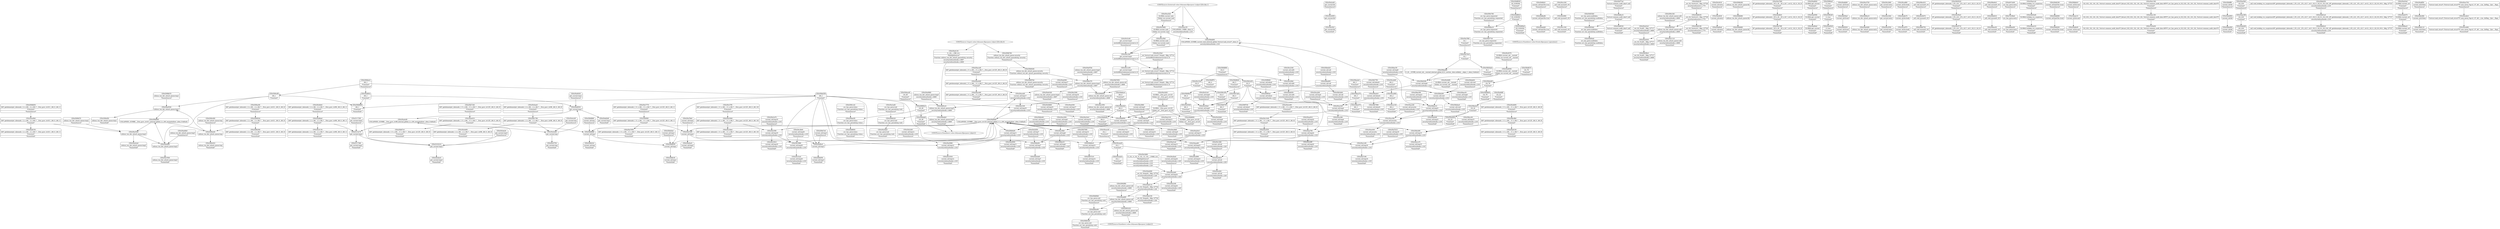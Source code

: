 digraph {
	CE0x50accd0 [shape=record,shape=Mrecord,label="{CE0x50accd0|i64*_getelementptr_inbounds_(_11_x_i64_,_11_x_i64_*___llvm_gcov_ctr125,_i64_0,_i64_9)|*Constant*|*SummSource*}"]
	CE0x50a7dc0 [shape=record,shape=Mrecord,label="{CE0x50a7dc0|i8_1|*Constant*}"]
	CE0x50a7770 [shape=record,shape=Mrecord,label="{CE0x50a7770|i64*_getelementptr_inbounds_(_11_x_i64_,_11_x_i64_*___llvm_gcov_ctr125,_i64_0,_i64_1)|*Constant*|*SummSource*}"]
	CE0x509ef40 [shape=record,shape=Mrecord,label="{CE0x509ef40|current_sid:tmp7|security/selinux/hooks.c,218}"]
	CE0x509f5a0 [shape=record,shape=Mrecord,label="{CE0x509f5a0|current_sid:tobool|security/selinux/hooks.c,218}"]
	CE0x50e3b80 [shape=record,shape=Mrecord,label="{CE0x50e3b80|0:_i32,_4:_i32,_8:_i32,_12:_i32,_:_CMRE_4,8_|*MultipleSource*|security/selinux/hooks.c,218|security/selinux/hooks.c,218|security/selinux/hooks.c,220}"]
	CE0x50e2fc0 [shape=record,shape=Mrecord,label="{CE0x50e2fc0|get_current:bb|*SummSink*}"]
	CE0x50b80b0 [shape=record,shape=Mrecord,label="{CE0x50b80b0|avc_has_perm:ssid|Function::avc_has_perm&Arg::ssid::|*SummSource*}"]
	CE0x50d88c0 [shape=record,shape=Mrecord,label="{CE0x50d88c0|i32_4194304|*Constant*}"]
	CE0x50aa1f0 [shape=record,shape=Mrecord,label="{CE0x50aa1f0|COLLAPSED:_CMRE:_elem_0::|security/selinux/hooks.c,218}"]
	CE0x50b77f0 [shape=record,shape=Mrecord,label="{CE0x50b77f0|current_sid:tobool1|security/selinux/hooks.c,218|*SummSource*}"]
	CE0x50cc3e0 [shape=record,shape=Mrecord,label="{CE0x50cc3e0|get_current:tmp4|./arch/x86/include/asm/current.h,14}"]
	CE0x50a5ed0 [shape=record,shape=Mrecord,label="{CE0x50a5ed0|current_sid:tmp7|security/selinux/hooks.c,218|*SummSink*}"]
	CE0x50c20b0 [shape=record,shape=Mrecord,label="{CE0x50c20b0|current_sid:call4|security/selinux/hooks.c,218}"]
	CE0x50e2c90 [shape=record,shape=Mrecord,label="{CE0x50e2c90|current_sid:tmp24|security/selinux/hooks.c,220|*SummSink*}"]
	CE0x509e370 [shape=record,shape=Mrecord,label="{CE0x509e370|selinux_tun_dev_attach_queue:tmp4|security/selinux/hooks.c,4667}"]
	CE0x50c5750 [shape=record,shape=Mrecord,label="{CE0x50c5750|get_current:tmp|*SummSink*}"]
	CE0x50dbfc0 [shape=record,shape=Mrecord,label="{CE0x50dbfc0|current_sid:land.lhs.true|*SummSource*}"]
	CE0x50a1850 [shape=record,shape=Mrecord,label="{CE0x50a1850|current_sid:tmp6|security/selinux/hooks.c,218|*SummSource*}"]
	CE0x5092e40 [shape=record,shape=Mrecord,label="{CE0x5092e40|selinux_tun_dev_attach_queue:tmp}"]
	CE0x50cc340 [shape=record,shape=Mrecord,label="{CE0x50cc340|_call_void_mcount()_#3|*SummSink*}"]
	CE0x509c760 [shape=record,shape=Mrecord,label="{CE0x509c760|avc_has_perm:requested|Function::avc_has_perm&Arg::requested::|*SummSource*}"]
	CE0x50b5da0 [shape=record,shape=Mrecord,label="{CE0x50b5da0|i8_1|*Constant*|*SummSink*}"]
	CE0x50d52b0 [shape=record,shape=Mrecord,label="{CE0x50d52b0|avc_has_perm:auditdata|Function::avc_has_perm&Arg::auditdata::}"]
	CE0x50ca140 [shape=record,shape=Mrecord,label="{CE0x50ca140|i64_2|*Constant*|*SummSink*}"]
	CE0x50a3f30 [shape=record,shape=Mrecord,label="{CE0x50a3f30|i64*_getelementptr_inbounds_(_11_x_i64_,_11_x_i64_*___llvm_gcov_ctr125,_i64_0,_i64_6)|*Constant*|*SummSink*}"]
	CE0x50aa000 [shape=record,shape=Mrecord,label="{CE0x50aa000|i32_22|*Constant*|*SummSink*}"]
	CE0x50bde00 [shape=record,shape=Mrecord,label="{CE0x50bde00|current_sid:cred|security/selinux/hooks.c,218|*SummSource*}"]
	CE0x50b7340 [shape=record,shape=Mrecord,label="{CE0x50b7340|i64*_getelementptr_inbounds_(_11_x_i64_,_11_x_i64_*___llvm_gcov_ctr125,_i64_0,_i64_0)|*Constant*|*SummSource*}"]
	CE0x50ba270 [shape=record,shape=Mrecord,label="{CE0x50ba270|i64_3|*Constant*}"]
	CE0x50c5c40 [shape=record,shape=Mrecord,label="{CE0x50c5c40|get_current:tmp4|./arch/x86/include/asm/current.h,14|*SummSource*}"]
	CE0x50aa360 [shape=record,shape=Mrecord,label="{CE0x50aa360|current_sid:security|security/selinux/hooks.c,218}"]
	CE0x50d4180 [shape=record,shape=Mrecord,label="{CE0x50d4180|_ret_i32_%retval.0,_!dbg_!27728|security/selinux/avc.c,775|*SummSink*}"]
	CE0x50aab80 [shape=record,shape=Mrecord,label="{CE0x50aab80|selinux_tun_dev_attach_queue:call|security/selinux/hooks.c,4669}"]
	CE0x50a60a0 [shape=record,shape=Mrecord,label="{CE0x50a60a0|current_sid:entry|*SummSink*}"]
	CE0x50ca0d0 [shape=record,shape=Mrecord,label="{CE0x50ca0d0|i64_2|*Constant*|*SummSource*}"]
	CE0x50b9620 [shape=record,shape=Mrecord,label="{CE0x50b9620|i64_5|*Constant*|*SummSource*}"]
	CE0x50b88d0 [shape=record,shape=Mrecord,label="{CE0x50b88d0|current_sid:tmp}"]
	CE0x50c02b0 [shape=record,shape=Mrecord,label="{CE0x50c02b0|current_sid:tmp9|security/selinux/hooks.c,218|*SummSink*}"]
	CE0x50e2ab0 [shape=record,shape=Mrecord,label="{CE0x50e2ab0|current_sid:tmp24|security/selinux/hooks.c,220}"]
	CE0x50a0960 [shape=record,shape=Mrecord,label="{CE0x50a0960|selinux_tun_dev_attach_queue:tmp5|security/selinux/hooks.c,4669|*SummSource*}"]
	CE0x50a0ac0 [shape=record,shape=Mrecord,label="{CE0x50a0ac0|current_sid:tmp2|*SummSink*}"]
	CE0x50a97b0 [shape=record,shape=Mrecord,label="{CE0x50a97b0|selinux_tun_dev_attach_queue:tmp4|security/selinux/hooks.c,4667|*SummSource*}"]
	CE0x50b6890 [shape=record,shape=Mrecord,label="{CE0x50b6890|i64_1|*Constant*|*SummSink*}"]
	CE0x50a4c60 [shape=record,shape=Mrecord,label="{CE0x50a4c60|COLLAPSED:_GCMRE___llvm_gcov_ctr98_internal_global_2_x_i64_zeroinitializer:_elem_0:default:}"]
	CE0x50e35f0 [shape=record,shape=Mrecord,label="{CE0x50e35f0|current_sid:tmp19|security/selinux/hooks.c,218}"]
	CE0x509dd60 [shape=record,shape=Mrecord,label="{CE0x509dd60|selinux_tun_dev_attach_queue:bb|*SummSink*}"]
	CE0x50c2700 [shape=record,shape=Mrecord,label="{CE0x50c2700|_ret_%struct.task_struct*_%tmp4,_!dbg_!27714|./arch/x86/include/asm/current.h,14}"]
	CE0x509e850 [shape=record,shape=Mrecord,label="{CE0x509e850|current_sid:tmp3|*SummSink*}"]
	CE0x50a6fc0 [shape=record,shape=Mrecord,label="{CE0x50a6fc0|i8*_getelementptr_inbounds_(_45_x_i8_,_45_x_i8_*_.str12,_i32_0,_i32_0)|*Constant*}"]
	CE0x50bdc90 [shape=record,shape=Mrecord,label="{CE0x50bdc90|current_sid:cred|security/selinux/hooks.c,218}"]
	CE0x50a3be0 [shape=record,shape=Mrecord,label="{CE0x50a3be0|avc_has_perm:tsid|Function::avc_has_perm&Arg::tsid::|*SummSink*}"]
	CE0x50b7650 [shape=record,shape=Mrecord,label="{CE0x50b7650|selinux_tun_dev_attach_queue:sid|security/selinux/hooks.c,4669|*SummSource*}"]
	CE0x50c2340 [shape=record,shape=Mrecord,label="{CE0x50c2340|current_sid:call4|security/selinux/hooks.c,218|*SummSource*}"]
	"CONST[source:0(mediator),value:2(dynamic)][purpose:{subject}]"
	CE0x50a1950 [shape=record,shape=Mrecord,label="{CE0x50a1950|selinux_tun_dev_attach_queue:sid|security/selinux/hooks.c,4669|*SummSink*}"]
	CE0x50a6820 [shape=record,shape=Mrecord,label="{CE0x50a6820|GLOBAL:get_current|*Constant*|*SummSource*}"]
	CE0x50a9df0 [shape=record,shape=Mrecord,label="{CE0x50a9df0|i32_22|*Constant*|*SummSource*}"]
	CE0x50c3030 [shape=record,shape=Mrecord,label="{CE0x50c3030|current_sid:tmp12|security/selinux/hooks.c,218|*SummSink*}"]
	CE0x50c33e0 [shape=record,shape=Mrecord,label="{CE0x50c33e0|i32_0|*Constant*}"]
	CE0x50b3e50 [shape=record,shape=Mrecord,label="{CE0x50b3e50|i32_0|*Constant*}"]
	CE0x509fcd0 [shape=record,shape=Mrecord,label="{CE0x509fcd0|i1_true|*Constant*}"]
	CE0x50bac50 [shape=record,shape=Mrecord,label="{CE0x50bac50|current_sid:tmp8|security/selinux/hooks.c,218|*SummSource*}"]
	CE0x50b5930 [shape=record,shape=Mrecord,label="{CE0x50b5930|current_sid:if.end|*SummSink*}"]
	CE0x50a4430 [shape=record,shape=Mrecord,label="{CE0x50a4430|_ret_i32_%call1,_!dbg_!27717|security/selinux/hooks.c,4669}"]
	CE0x50d8930 [shape=record,shape=Mrecord,label="{CE0x50d8930|i32_4194304|*Constant*|*SummSource*}"]
	CE0x50a0490 [shape=record,shape=Mrecord,label="{CE0x50a0490|selinux_tun_dev_attach_queue:entry|*SummSink*}"]
	CE0x50baa90 [shape=record,shape=Mrecord,label="{CE0x50baa90|0:_i8,_:_GCMR_current_sid.__warned_internal_global_i8_0,_section_.data.unlikely_,_align_1:_elem_0:default:}"]
	CE0x50a6450 [shape=record,shape=Mrecord,label="{CE0x50a6450|current_sid:call4|security/selinux/hooks.c,218|*SummSink*}"]
	CE0x50dade0 [shape=record,shape=Mrecord,label="{CE0x50dade0|i16_49|*Constant*|*SummSink*}"]
	CE0x50b82c0 [shape=record,shape=Mrecord,label="{CE0x50b82c0|i64_0|*Constant*|*SummSource*}"]
	CE0x50ca520 [shape=record,shape=Mrecord,label="{CE0x50ca520|GLOBAL:current_task|Global_var:current_task|*SummSource*}"]
	CE0x50aced0 [shape=record,shape=Mrecord,label="{CE0x50aced0|current_sid:tmp17|security/selinux/hooks.c,218}"]
	CE0x50c2460 [shape=record,shape=Mrecord,label="{CE0x50c2460|get_current:entry|*SummSource*}"]
	CE0x51172f0 [shape=record,shape=Mrecord,label="{CE0x51172f0|get_current:tmp2|*SummSource*}"]
	CE0x50d8850 [shape=record,shape=Mrecord,label="{CE0x50d8850|avc_has_perm:tclass|Function::avc_has_perm&Arg::tclass::|*SummSink*}"]
	CE0x50b5cc0 [shape=record,shape=Mrecord,label="{CE0x50b5cc0|selinux_tun_dev_attach_queue:tmp5|security/selinux/hooks.c,4669}"]
	CE0x5099470 [shape=record,shape=Mrecord,label="{CE0x5099470|selinux_tun_dev_attach_queue:tmp2|*SummSource*}"]
	CE0x50a6110 [shape=record,shape=Mrecord,label="{CE0x50a6110|_ret_i32_%tmp24,_!dbg_!27742|security/selinux/hooks.c,220}"]
	CE0x50ca970 [shape=record,shape=Mrecord,label="{CE0x50ca970|current_sid:do.body|*SummSink*}"]
	CE0x50ad300 [shape=record,shape=Mrecord,label="{CE0x50ad300|current_sid:tmp17|security/selinux/hooks.c,218|*SummSink*}"]
	CE0x50c0410 [shape=record,shape=Mrecord,label="{CE0x50c0410|current_sid:entry|*SummSource*}"]
	CE0x509f6d0 [shape=record,shape=Mrecord,label="{CE0x509f6d0|current_sid:tobool|security/selinux/hooks.c,218|*SummSource*}"]
	CE0x50a0bc0 [shape=record,shape=Mrecord,label="{CE0x50a0bc0|current_sid:tmp3}"]
	CE0x509ec90 [shape=record,shape=Mrecord,label="{CE0x509ec90|GLOBAL:__llvm_gcov_ctr125|Global_var:__llvm_gcov_ctr125}"]
	CE0x50ad4b0 [shape=record,shape=Mrecord,label="{CE0x50ad4b0|selinux_tun_dev_attach_queue:tmp3|*SummSource*}"]
	CE0x50ba5e0 [shape=record,shape=Mrecord,label="{CE0x50ba5e0|i64_0|*Constant*}"]
	CE0x50a7950 [shape=record,shape=Mrecord,label="{CE0x50a7950|i64*_getelementptr_inbounds_(_11_x_i64_,_11_x_i64_*___llvm_gcov_ctr125,_i64_0,_i64_1)|*Constant*|*SummSink*}"]
	CE0x50c0b70 [shape=record,shape=Mrecord,label="{CE0x50c0b70|_call_void_mcount()_#3}"]
	CE0x50a0150 [shape=record,shape=Mrecord,label="{CE0x50a0150|i64*_getelementptr_inbounds_(_11_x_i64_,_11_x_i64_*___llvm_gcov_ctr125,_i64_0,_i64_8)|*Constant*|*SummSink*}"]
	CE0x50ce890 [shape=record,shape=Mrecord,label="{CE0x50ce890|current_sid:tmp23|security/selinux/hooks.c,218|*SummSink*}"]
	CE0x50a7f60 [shape=record,shape=Mrecord,label="{CE0x50a7f60|i8_1|*Constant*|*SummSource*}"]
	CE0x50cef20 [shape=record,shape=Mrecord,label="{CE0x50cef20|current_sid:sid|security/selinux/hooks.c,220|*SummSink*}"]
	CE0x50a3ad0 [shape=record,shape=Mrecord,label="{CE0x50a3ad0|avc_has_perm:tsid|Function::avc_has_perm&Arg::tsid::|*SummSource*}"]
	CE0x50b98c0 [shape=record,shape=Mrecord,label="{CE0x50b98c0|i64_4|*Constant*}"]
	CE0x50ca880 [shape=record,shape=Mrecord,label="{CE0x50ca880|current_sid:do.body|*SummSource*}"]
	CE0x50b7980 [shape=record,shape=Mrecord,label="{CE0x50b7980|current_sid:tobool1|security/selinux/hooks.c,218|*SummSink*}"]
	CE0x509ba10 [shape=record,shape=Mrecord,label="{CE0x509ba10|avc_has_perm:requested|Function::avc_has_perm&Arg::requested::}"]
	CE0x50be390 [shape=record,shape=Mrecord,label="{CE0x50be390|current_sid:tmp21|security/selinux/hooks.c,218|*SummSource*}"]
	CE0x50d77a0 [shape=record,shape=Mrecord,label="{CE0x50d77a0|%struct.common_audit_data*_null|*Constant*|*SummSource*}"]
	CE0x5099a10 [shape=record,shape=Mrecord,label="{CE0x5099a10|selinux_tun_dev_attach_queue:entry}"]
	CE0x509c1e0 [shape=record,shape=Mrecord,label="{CE0x509c1e0|avc_has_perm:tclass|Function::avc_has_perm&Arg::tclass::|*SummSource*}"]
	CE0x50a20c0 [shape=record,shape=Mrecord,label="{CE0x50a20c0|current_sid:tmp13|security/selinux/hooks.c,218}"]
	CE0x50a5850 [shape=record,shape=Mrecord,label="{CE0x50a5850|current_sid:tmp11|security/selinux/hooks.c,218|*SummSink*}"]
	CE0x50c9710 [shape=record,shape=Mrecord,label="{CE0x50c9710|i8*_getelementptr_inbounds_(_25_x_i8_,_25_x_i8_*_.str3,_i32_0,_i32_0)|*Constant*|*SummSink*}"]
	CE0x50e34c0 [shape=record,shape=Mrecord,label="{CE0x50e34c0|current_sid:tmp18|security/selinux/hooks.c,218|*SummSink*}"]
	CE0x50a43c0 [shape=record,shape=Mrecord,label="{CE0x50a43c0|_ret_i32_%call1,_!dbg_!27717|security/selinux/hooks.c,4669|*SummSource*}"]
	CE0x50a0540 [shape=record,shape=Mrecord,label="{CE0x50a0540|selinux_tun_dev_attach_queue:tmp1}"]
	CE0x50c3980 [shape=record,shape=Mrecord,label="{CE0x50c3980|current_sid:tmp20|security/selinux/hooks.c,218}"]
	CE0x50b8860 [shape=record,shape=Mrecord,label="{CE0x50b8860|current_sid:tmp|*SummSource*}"]
	CE0x50b7ab0 [shape=record,shape=Mrecord,label="{CE0x50b7ab0|i64_5|*Constant*}"]
	CE0x50be9c0 [shape=record,shape=Mrecord,label="{CE0x50be9c0|_call_void_mcount()_#3|*SummSource*}"]
	CE0x50a3750 [shape=record,shape=Mrecord,label="{CE0x50a3750|selinux_tun_dev_attach_queue:entry|*SummSource*}"]
	CE0x50b6440 [shape=record,shape=Mrecord,label="{CE0x50b6440|selinux_tun_dev_attach_queue:security|Function::selinux_tun_dev_attach_queue&Arg::security::}"]
	CE0x50dbe80 [shape=record,shape=Mrecord,label="{CE0x50dbe80|current_sid:land.lhs.true}"]
	CE0x50b8220 [shape=record,shape=Mrecord,label="{CE0x50b8220|avc_has_perm:tsid|Function::avc_has_perm&Arg::tsid::}"]
	"CONST[source:1(input),value:2(dynamic)][purpose:{object}][SrcIdx:0]"
	CE0x70189e0 [shape=record,shape=Mrecord,label="{CE0x70189e0|avc_has_perm:entry}"]
	CE0x50a8ba0 [shape=record,shape=Mrecord,label="{CE0x50a8ba0|i64*_getelementptr_inbounds_(_2_x_i64_,_2_x_i64_*___llvm_gcov_ctr98,_i64_0,_i64_1)|*Constant*}"]
	CE0x50dacd0 [shape=record,shape=Mrecord,label="{CE0x50dacd0|i16_49|*Constant*|*SummSource*}"]
	CE0x50a3520 [shape=record,shape=Mrecord,label="{CE0x50a3520|selinux_tun_dev_attach_queue:tmp2}"]
	CE0x50bcc00 [shape=record,shape=Mrecord,label="{CE0x50bcc00|current_sid:tmp15|security/selinux/hooks.c,218|*SummSource*}"]
	CE0x50b5ed0 [shape=record,shape=Mrecord,label="{CE0x50b5ed0|GLOBAL:lockdep_rcu_suspicious|*Constant*}"]
	CE0x50cb950 [shape=record,shape=Mrecord,label="{CE0x50cb950|get_current:bb}"]
	CE0x50dd190 [shape=record,shape=Mrecord,label="{CE0x50dd190|current_sid:land.lhs.true2|*SummSource*}"]
	CE0x509d520 [shape=record,shape=Mrecord,label="{CE0x509d520|i64*_getelementptr_inbounds_(_2_x_i64_,_2_x_i64_*___llvm_gcov_ctr411,_i64_0,_i64_0)|*Constant*}"]
	CE0x50ba2e0 [shape=record,shape=Mrecord,label="{CE0x50ba2e0|i64_3|*Constant*|*SummSource*}"]
	CE0x50cbe20 [shape=record,shape=Mrecord,label="{CE0x50cbe20|get_current:tmp3|*SummSource*}"]
	CE0x50ca1b0 [shape=record,shape=Mrecord,label="{CE0x50ca1b0|current_sid:tmp4|security/selinux/hooks.c,218}"]
	CE0x50ca2b0 [shape=record,shape=Mrecord,label="{CE0x50ca2b0|current_sid:tmp4|security/selinux/hooks.c,218|*SummSource*}"]
	CE0x50a7a50 [shape=record,shape=Mrecord,label="{CE0x50a7a50|current_sid:tmp2}"]
	CE0x50997b0 [shape=record,shape=Mrecord,label="{CE0x50997b0|selinux_tun_dev_attach_queue:security|Function::selinux_tun_dev_attach_queue&Arg::security::|*SummSink*}"]
	CE0x50a8e00 [shape=record,shape=Mrecord,label="{CE0x50a8e00|current_sid:do.end|*SummSink*}"]
	CE0x50c3160 [shape=record,shape=Mrecord,label="{CE0x50c3160|i64*_getelementptr_inbounds_(_11_x_i64_,_11_x_i64_*___llvm_gcov_ctr125,_i64_0,_i64_6)|*Constant*}"]
	CE0x50e3390 [shape=record,shape=Mrecord,label="{CE0x50e3390|current_sid:tmp18|security/selinux/hooks.c,218|*SummSource*}"]
	CE0x50bdb70 [shape=record,shape=Mrecord,label="{CE0x50bdb70|i32_78|*Constant*|*SummSource*}"]
	CE0x50bd350 [shape=record,shape=Mrecord,label="{CE0x50bd350|i64_1|*Constant*}"]
	CE0x50a9430 [shape=record,shape=Mrecord,label="{CE0x50a9430|get_current:tmp1|*SummSource*}"]
	CE0x50ca380 [shape=record,shape=Mrecord,label="{CE0x50ca380|current_sid:tmp4|security/selinux/hooks.c,218|*SummSink*}"]
	CE0x50b6750 [shape=record,shape=Mrecord,label="{CE0x50b6750|_call_void_mcount()_#3|*SummSink*}"]
	CE0x50a6580 [shape=record,shape=Mrecord,label="{CE0x50a6580|GLOBAL:get_current|*Constant*}"]
	CE0x50ae1a0 [shape=record,shape=Mrecord,label="{CE0x50ae1a0|GLOBAL:lockdep_rcu_suspicious|*Constant*|*SummSource*}"]
	CE0x50b9c60 [shape=record,shape=Mrecord,label="{CE0x50b9c60|current_sid:tmp11|security/selinux/hooks.c,218|*SummSource*}"]
	CE0x50a11f0 [shape=record,shape=Mrecord,label="{CE0x50a11f0|i32_(i32,_i32,_i16,_i32,_%struct.common_audit_data*)*_bitcast_(i32_(i32,_i32,_i16,_i32,_%struct.common_audit_data.495*)*_avc_has_perm_to_i32_(i32,_i32,_i16,_i32,_%struct.common_audit_data*)*)|*Constant*}"]
	CE0x509b960 [shape=record,shape=Mrecord,label="{CE0x509b960|selinux_tun_dev_attach_queue:bb}"]
	CE0x50bdd00 [shape=record,shape=Mrecord,label="{CE0x50bdd00|COLLAPSED:_GCMRE_current_task_external_global_%struct.task_struct*:_elem_0::|security/selinux/hooks.c,218}"]
	CE0x509e7e0 [shape=record,shape=Mrecord,label="{CE0x509e7e0|current_sid:tmp3|*SummSource*}"]
	CE0x5114c70 [shape=record,shape=Mrecord,label="{CE0x5114c70|get_current:tmp2}"]
	CE0x50e3a70 [shape=record,shape=Mrecord,label="{CE0x50e3a70|current_sid:tmp19|security/selinux/hooks.c,218|*SummSource*}"]
	CE0x509e630 [shape=record,shape=Mrecord,label="{CE0x509e630|current_sid:tmp1}"]
	CE0x50c25e0 [shape=record,shape=Mrecord,label="{CE0x50c25e0|_ret_%struct.task_struct*_%tmp4,_!dbg_!27714|./arch/x86/include/asm/current.h,14|*SummSource*}"]
	CE0x50ba090 [shape=record,shape=Mrecord,label="{CE0x50ba090|current_sid:bb|*SummSink*}"]
	CE0x509cef0 [shape=record,shape=Mrecord,label="{CE0x509cef0|i64_1|*Constant*}"]
	CE0x50dd090 [shape=record,shape=Mrecord,label="{CE0x50dd090|current_sid:land.lhs.true2}"]
	CE0x50a69a0 [shape=record,shape=Mrecord,label="{CE0x50a69a0|GLOBAL:get_current|*Constant*|*SummSink*}"]
	CE0x50a8150 [shape=record,shape=Mrecord,label="{CE0x50a8150|i64*_getelementptr_inbounds_(_2_x_i64_,_2_x_i64_*___llvm_gcov_ctr411,_i64_0,_i64_1)|*Constant*|*SummSink*}"]
	CE0x50bdea0 [shape=record,shape=Mrecord,label="{CE0x50bdea0|current_sid:cred|security/selinux/hooks.c,218|*SummSink*}"]
	CE0x50a78e0 [shape=record,shape=Mrecord,label="{CE0x50a78e0|current_sid:tmp2|*SummSource*}"]
	CE0x50a3c80 [shape=record,shape=Mrecord,label="{CE0x50a3c80|i64*_getelementptr_inbounds_(_11_x_i64_,_11_x_i64_*___llvm_gcov_ctr125,_i64_0,_i64_6)|*Constant*|*SummSource*}"]
	CE0x50c00e0 [shape=record,shape=Mrecord,label="{CE0x50c00e0|current_sid:tmp9|security/selinux/hooks.c,218}"]
	"CONST[source:0(mediator),value:0(static)][purpose:{operation}]"
	CE0x50c2830 [shape=record,shape=Mrecord,label="{CE0x50c2830|_ret_%struct.task_struct*_%tmp4,_!dbg_!27714|./arch/x86/include/asm/current.h,14|*SummSink*}"]
	CE0x50ace60 [shape=record,shape=Mrecord,label="{CE0x50ace60|i64*_getelementptr_inbounds_(_11_x_i64_,_11_x_i64_*___llvm_gcov_ctr125,_i64_0,_i64_9)|*Constant*|*SummSink*}"]
	CE0x50d6430 [shape=record,shape=Mrecord,label="{CE0x50d6430|_ret_i32_%retval.0,_!dbg_!27728|security/selinux/avc.c,775}"]
	CE0x50a6000 [shape=record,shape=Mrecord,label="{CE0x50a6000|GLOBAL:current_sid.__warned|Global_var:current_sid.__warned}"]
	CE0x50a0020 [shape=record,shape=Mrecord,label="{CE0x50a0020|i1_true|*Constant*|*SummSink*}"]
	CE0x50c5d00 [shape=record,shape=Mrecord,label="{CE0x50c5d00|GLOBAL:current_task|Global_var:current_task}"]
	CE0x509ee10 [shape=record,shape=Mrecord,label="{CE0x509ee10|current_sid:tmp6|security/selinux/hooks.c,218|*SummSink*}"]
	CE0x50bda90 [shape=record,shape=Mrecord,label="{CE0x50bda90|i32_78|*Constant*}"]
	CE0x50a5980 [shape=record,shape=Mrecord,label="{CE0x50a5980|current_sid:tmp12|security/selinux/hooks.c,218}"]
	CE0x50c3ca0 [shape=record,shape=Mrecord,label="{CE0x50c3ca0|current_sid:tmp20|security/selinux/hooks.c,218|*SummSink*}"]
	CE0x50beb20 [shape=record,shape=Mrecord,label="{CE0x50beb20|current_sid:call|security/selinux/hooks.c,218|*SummSource*}"]
	CE0x50a8d00 [shape=record,shape=Mrecord,label="{CE0x50a8d00|current_sid:if.end|*SummSource*}"]
	CE0x647cb00 [shape=record,shape=Mrecord,label="{CE0x647cb00|avc_has_perm:entry|*SummSource*}"]
	CE0x50aa3d0 [shape=record,shape=Mrecord,label="{CE0x50aa3d0|current_sid:security|security/selinux/hooks.c,218|*SummSource*}"]
	CE0x50b3d40 [shape=record,shape=Mrecord,label="{CE0x50b3d40|current_sid:call|security/selinux/hooks.c,218|*SummSink*}"]
	CE0x50ae5b0 [shape=record,shape=Mrecord,label="{CE0x50ae5b0|i32_218|*Constant*|*SummSource*}"]
	CE0x50a70f0 [shape=record,shape=Mrecord,label="{CE0x50a70f0|i8*_getelementptr_inbounds_(_45_x_i8_,_45_x_i8_*_.str12,_i32_0,_i32_0)|*Constant*|*SummSink*}"]
	CE0x50b6250 [shape=record,shape=Mrecord,label="{CE0x50b6250|_call_void_lockdep_rcu_suspicious(i8*_getelementptr_inbounds_(_25_x_i8_,_25_x_i8_*_.str3,_i32_0,_i32_0),_i32_218,_i8*_getelementptr_inbounds_(_45_x_i8_,_45_x_i8_*_.str12,_i32_0,_i32_0))_#10,_!dbg_!27727|security/selinux/hooks.c,218|*SummSource*}"]
	CE0x50aee10 [shape=record,shape=Mrecord,label="{CE0x50aee10|current_sid:do.end}"]
	CE0x50a03e0 [shape=record,shape=Mrecord,label="{CE0x50a03e0|GLOBAL:current_sid|*Constant*|*SummSource*}"]
	CE0x50a7080 [shape=record,shape=Mrecord,label="{CE0x50a7080|i8*_getelementptr_inbounds_(_45_x_i8_,_45_x_i8_*_.str12,_i32_0,_i32_0)|*Constant*|*SummSource*}"]
	CE0x509b360 [shape=record,shape=Mrecord,label="{CE0x509b360|i64*_getelementptr_inbounds_(_2_x_i64_,_2_x_i64_*___llvm_gcov_ctr411,_i64_0,_i64_0)|*Constant*|*SummSink*}"]
	CE0x50ab990 [shape=record,shape=Mrecord,label="{CE0x50ab990|current_sid:bb}"]
	CE0x50a1110 [shape=record,shape=Mrecord,label="{CE0x50a1110|selinux_tun_dev_attach_queue:call1|security/selinux/hooks.c,4669|*SummSink*}"]
	CE0x50b7210 [shape=record,shape=Mrecord,label="{CE0x50b7210|current_sid:tmp14|security/selinux/hooks.c,218|*SummSink*}"]
	CE0x50a7650 [shape=record,shape=Mrecord,label="{CE0x50a7650|selinux_tun_dev_attach_queue:tmp3|*SummSink*}"]
	CE0x50a8f50 [shape=record,shape=Mrecord,label="{CE0x50a8f50|current_sid:if.then|*SummSource*}"]
	CE0x509ac80 [shape=record,shape=Mrecord,label="{CE0x509ac80|i64*_getelementptr_inbounds_(_2_x_i64_,_2_x_i64_*___llvm_gcov_ctr411,_i64_0,_i64_0)|*Constant*|*SummSource*}"]
	CE0x50a82d0 [shape=record,shape=Mrecord,label="{CE0x50a82d0|get_current:tmp1|*SummSink*}"]
	CE0x509b200 [shape=record,shape=Mrecord,label="{CE0x509b200|selinux_tun_dev_attach_queue:bb|*SummSource*}"]
	CE0x50c38a0 [shape=record,shape=Mrecord,label="{CE0x50c38a0|i64*_getelementptr_inbounds_(_11_x_i64_,_11_x_i64_*___llvm_gcov_ctr125,_i64_0,_i64_10)|*Constant*|*SummSink*}"]
	CE0x509b760 [shape=record,shape=Mrecord,label="{CE0x509b760|selinux_tun_dev_attach_queue:security|Function::selinux_tun_dev_attach_queue&Arg::security::|*SummSource*}"]
	CE0x50b9ff0 [shape=record,shape=Mrecord,label="{CE0x50b9ff0|current_sid:bb|*SummSource*}"]
	CE0x50d53b0 [shape=record,shape=Mrecord,label="{CE0x50d53b0|avc_has_perm:auditdata|Function::avc_has_perm&Arg::auditdata::|*SummSource*}"]
	CE0x50ae9b0 [shape=record,shape=Mrecord,label="{CE0x50ae9b0|i64*_getelementptr_inbounds_(_2_x_i64_,_2_x_i64_*___llvm_gcov_ctr411,_i64_0,_i64_1)|*Constant*}"]
	CE0x50ce4f0 [shape=record,shape=Mrecord,label="{CE0x50ce4f0|current_sid:tmp22|security/selinux/hooks.c,218|*SummSink*}"]
	CE0x50bd4a0 [shape=record,shape=Mrecord,label="{CE0x50bd4a0|current_sid:tmp1|*SummSource*}"]
	CE0x50e2ba0 [shape=record,shape=Mrecord,label="{CE0x50e2ba0|current_sid:tmp24|security/selinux/hooks.c,220|*SummSource*}"]
	CE0x50badc0 [shape=record,shape=Mrecord,label="{CE0x50badc0|current_sid:tobool1|security/selinux/hooks.c,218}"]
	CE0x50cea20 [shape=record,shape=Mrecord,label="{CE0x50cea20|i32_1|*Constant*}"]
	CE0x50b59a0 [shape=record,shape=Mrecord,label="{CE0x50b59a0|current_sid:if.end}"]
	CE0x50c8370 [shape=record,shape=Mrecord,label="{CE0x50c8370|GLOBAL:current_sid.__warned|Global_var:current_sid.__warned|*SummSource*}"]
	CE0x50dae50 [shape=record,shape=Mrecord,label="{CE0x50dae50|avc_has_perm:tclass|Function::avc_has_perm&Arg::tclass::}"]
	CE0x50d4110 [shape=record,shape=Mrecord,label="{CE0x50d4110|current_sid:if.then|*SummSink*}"]
	CE0x50ae390 [shape=record,shape=Mrecord,label="{CE0x50ae390|i32_218|*Constant*}"]
	CE0x50d40a0 [shape=record,shape=Mrecord,label="{CE0x50d40a0|avc_has_perm:auditdata|Function::avc_has_perm&Arg::auditdata::|*SummSink*}"]
	CE0x50bfbf0 [shape=record,shape=Mrecord,label="{CE0x50bfbf0|i64*_getelementptr_inbounds_(_11_x_i64_,_11_x_i64_*___llvm_gcov_ctr125,_i64_0,_i64_1)|*Constant*}"]
	CE0x50cbec0 [shape=record,shape=Mrecord,label="{CE0x50cbec0|get_current:tmp3|*SummSink*}"]
	CE0x50dc060 [shape=record,shape=Mrecord,label="{CE0x50dc060|current_sid:if.then}"]
	CE0x50e3d20 [shape=record,shape=Mrecord,label="{CE0x50e3d20|GLOBAL:__llvm_gcov_ctr125|Global_var:__llvm_gcov_ctr125|*SummSource*}"]
	CE0x50c1e50 [shape=record,shape=Mrecord,label="{CE0x50c1e50|get_current:tmp4|./arch/x86/include/asm/current.h,14|*SummSink*}"]
	CE0x50bea30 [shape=record,shape=Mrecord,label="{CE0x50bea30|_call_void_mcount()_#3|*SummSink*}"]
	CE0x5092f80 [shape=record,shape=Mrecord,label="{CE0x5092f80|selinux_tun_dev_attach_queue:call|security/selinux/hooks.c,4669|*SummSource*}"]
	CE0x50b9a00 [shape=record,shape=Mrecord,label="{CE0x50b9a00|current_sid:tmp11|security/selinux/hooks.c,218}"]
	CE0x509e5c0 [shape=record,shape=Mrecord,label="{CE0x509e5c0|current_sid:tmp|*SummSink*}"]
	CE0x50a16b0 [shape=record,shape=Mrecord,label="{CE0x50a16b0|current_sid:tmp6|security/selinux/hooks.c,218}"]
	CE0x50bdb00 [shape=record,shape=Mrecord,label="{CE0x50bdb00|i32_78|*Constant*|*SummSink*}"]
	CE0x50cc240 [shape=record,shape=Mrecord,label="{CE0x50cc240|_call_void_mcount()_#3|*SummSource*}"]
	CE0x50aaa80 [shape=record,shape=Mrecord,label="{CE0x50aaa80|current_sid:tmp23|security/selinux/hooks.c,218}"]
	CE0x50cbae0 [shape=record,shape=Mrecord,label="{CE0x50cbae0|i64*_getelementptr_inbounds_(_2_x_i64_,_2_x_i64_*___llvm_gcov_ctr98,_i64_0,_i64_0)|*Constant*|*SummSource*}"]
	CE0x50c8d10 [shape=record,shape=Mrecord,label="{CE0x50c8d10|current_sid:tmp10|security/selinux/hooks.c,218|*SummSink*}"]
	CE0x509c3f0 [shape=record,shape=Mrecord,label="{CE0x509c3f0|i32_0|*Constant*|*SummSink*}"]
	CE0x50e2e40 [shape=record,shape=Mrecord,label="{CE0x50e2e40|get_current:bb|*SummSource*}"]
	CE0x50cab80 [shape=record,shape=Mrecord,label="{CE0x50cab80|%struct.task_struct*_(%struct.task_struct**)*_asm_movq_%gs:$_1:P_,$0_,_r,im,_dirflag_,_fpsr_,_flags_|*SummSink*}"]
	CE0x50ca6c0 [shape=record,shape=Mrecord,label="{CE0x50ca6c0|%struct.task_struct*_(%struct.task_struct**)*_asm_movq_%gs:$_1:P_,$0_,_r,im,_dirflag_,_fpsr_,_flags_}"]
	CE0x50ce710 [shape=record,shape=Mrecord,label="{CE0x50ce710|current_sid:tmp23|security/selinux/hooks.c,218|*SummSource*}"]
	CE0x50cb6e0 [shape=record,shape=Mrecord,label="{CE0x50cb6e0|i64*_getelementptr_inbounds_(_2_x_i64_,_2_x_i64_*___llvm_gcov_ctr98,_i64_0,_i64_1)|*Constant*|*SummSource*}"]
	CE0x509bac0 [shape=record,shape=Mrecord,label="{CE0x509bac0|GLOBAL:current_sid|*Constant*|*SummSink*}"]
	CE0x50935a0 [shape=record,shape=Mrecord,label="{CE0x50935a0|selinux_tun_dev_attach_queue:call1|security/selinux/hooks.c,4669}"]
	CE0x50a9030 [shape=record,shape=Mrecord,label="{CE0x50a9030|get_current:tmp1}"]
	CE0x50ca5b0 [shape=record,shape=Mrecord,label="{CE0x50ca5b0|GLOBAL:current_task|Global_var:current_task|*SummSink*}"]
	"CONST[source:2(external),value:2(dynamic)][purpose:{subject}][SrcIdx:1]"
	CE0x50ad290 [shape=record,shape=Mrecord,label="{CE0x50ad290|current_sid:tmp17|security/selinux/hooks.c,218|*SummSource*}"]
	CE0x509d050 [shape=record,shape=Mrecord,label="{CE0x509d050|selinux_tun_dev_attach_queue:sid|security/selinux/hooks.c,4669}"]
	CE0x50b62c0 [shape=record,shape=Mrecord,label="{CE0x50b62c0|_call_void_lockdep_rcu_suspicious(i8*_getelementptr_inbounds_(_25_x_i8_,_25_x_i8_*_.str3,_i32_0,_i32_0),_i32_218,_i8*_getelementptr_inbounds_(_45_x_i8_,_45_x_i8_*_.str12,_i32_0,_i32_0))_#10,_!dbg_!27727|security/selinux/hooks.c,218|*SummSink*}"]
	CE0x509c000 [shape=record,shape=Mrecord,label="{CE0x509c000|selinux_tun_dev_attach_queue:tmp|*SummSource*}"]
	CE0x50aebd0 [shape=record,shape=Mrecord,label="{CE0x50aebd0|current_sid:land.lhs.true|*SummSink*}"]
	CE0x50b84d0 [shape=record,shape=Mrecord,label="{CE0x50b84d0|i64_0|*Constant*|*SummSink*}"]
	CE0x50a4130 [shape=record,shape=Mrecord,label="{CE0x50a4130|0:_i32,_:_CRE_0,4_|*MultipleSource*|Function::selinux_tun_dev_attach_queue&Arg::security::|security/selinux/hooks.c,4667|security/selinux/hooks.c,4669}"]
	CE0x509db50 [shape=record,shape=Mrecord,label="{CE0x509db50|i64*_getelementptr_inbounds_(_2_x_i64_,_2_x_i64_*___llvm_gcov_ctr411,_i64_0,_i64_1)|*Constant*|*SummSource*}"]
	CE0x50d89a0 [shape=record,shape=Mrecord,label="{CE0x50d89a0|i32_4194304|*Constant*|*SummSink*}"]
	CE0x50e31f0 [shape=record,shape=Mrecord,label="{CE0x50e31f0|current_sid:tmp18|security/selinux/hooks.c,218}"]
	CE0x50aa790 [shape=record,shape=Mrecord,label="{CE0x50aa790|current_sid:tmp22|security/selinux/hooks.c,218}"]
	CE0x50a38d0 [shape=record,shape=Mrecord,label="{CE0x50a38d0|current_sid:tmp5|security/selinux/hooks.c,218|*SummSink*}"]
	CE0x50a4ab0 [shape=record,shape=Mrecord,label="{CE0x50a4ab0|get_current:tmp}"]
	CE0x50ab100 [shape=record,shape=Mrecord,label="{CE0x50ab100|_ret_i32_%tmp24,_!dbg_!27742|security/selinux/hooks.c,220|*SummSink*}"]
	CE0x50aa440 [shape=record,shape=Mrecord,label="{CE0x50aa440|current_sid:security|security/selinux/hooks.c,218|*SummSink*}"]
	CE0x50b89d0 [shape=record,shape=Mrecord,label="{CE0x50b89d0|COLLAPSED:_GCMRE___llvm_gcov_ctr125_internal_global_11_x_i64_zeroinitializer:_elem_0:default:}"]
	CE0x50b6ec0 [shape=record,shape=Mrecord,label="{CE0x50b6ec0|current_sid:tmp14|security/selinux/hooks.c,218}"]
	CE0x50a4cd0 [shape=record,shape=Mrecord,label="{CE0x50a4cd0|get_current:tmp|*SummSource*}"]
	CE0x50b9850 [shape=record,shape=Mrecord,label="{CE0x50b9850|current_sid:tmp10|security/selinux/hooks.c,218}"]
	CE0x50d6530 [shape=record,shape=Mrecord,label="{CE0x50d6530|%struct.common_audit_data*_null|*Constant*|*SummSink*}"]
	CE0x50e3940 [shape=record,shape=Mrecord,label="{CE0x50e3940|i64*_getelementptr_inbounds_(_11_x_i64_,_11_x_i64_*___llvm_gcov_ctr125,_i64_0,_i64_10)|*Constant*}"]
	"CONST[source:0(mediator),value:2(dynamic)][purpose:{object}]"
	CE0x50bc8b0 [shape=record,shape=Mrecord,label="{CE0x50bc8b0|i64*_getelementptr_inbounds_(_11_x_i64_,_11_x_i64_*___llvm_gcov_ctr125,_i64_0,_i64_8)|*Constant*}"]
	CE0x50c0d10 [shape=record,shape=Mrecord,label="{CE0x50c0d10|current_sid:sid|security/selinux/hooks.c,220}"]
	CE0x5117360 [shape=record,shape=Mrecord,label="{CE0x5117360|get_current:tmp2|*SummSink*}"]
	CE0x50a6e90 [shape=record,shape=Mrecord,label="{CE0x50a6e90|i32_218|*Constant*|*SummSink*}"]
	CE0x50ab470 [shape=record,shape=Mrecord,label="{CE0x50ab470|GLOBAL:current_sid|*Constant*}"]
	CE0x50b45d0 [shape=record,shape=Mrecord,label="{CE0x50b45d0|current_sid:tmp8|security/selinux/hooks.c,218}"]
	CE0x509d940 [shape=record,shape=Mrecord,label="{CE0x509d940|COLLAPSED:_GCMRE___llvm_gcov_ctr411_internal_global_2_x_i64_zeroinitializer:_elem_0:default:}"]
	CE0x509af40 [shape=record,shape=Mrecord,label="{CE0x509af40|selinux_tun_dev_attach_queue:tmp1|*SummSink*}"]
	CE0x50c4130 [shape=record,shape=Mrecord,label="{CE0x50c4130|i64*_getelementptr_inbounds_(_2_x_i64_,_2_x_i64_*___llvm_gcov_ctr98,_i64_0,_i64_1)|*Constant*|*SummSink*}"]
	CE0x50bfe30 [shape=record,shape=Mrecord,label="{CE0x50bfe30|current_sid:tmp1|*SummSink*}"]
	CE0x50a1a70 [shape=record,shape=Mrecord,label="{CE0x50a1a70|current_sid:tmp15|security/selinux/hooks.c,218|*SummSink*}"]
	CE0x6ddad20 [shape=record,shape=Mrecord,label="{CE0x6ddad20|avc_has_perm:entry|*SummSink*}"]
	CE0x50c01e0 [shape=record,shape=Mrecord,label="{CE0x50c01e0|current_sid:tmp9|security/selinux/hooks.c,218|*SummSource*}"]
	CE0x50be4c0 [shape=record,shape=Mrecord,label="{CE0x50be4c0|i32_22|*Constant*}"]
	CE0x5103210 [shape=record,shape=Mrecord,label="{CE0x5103210|get_current:tmp3}"]
	CE0x509ec20 [shape=record,shape=Mrecord,label="{CE0x509ec20|current_sid:tmp5|security/selinux/hooks.c,218}"]
	CE0x50bb6c0 [shape=record,shape=Mrecord,label="{CE0x50bb6c0|current_sid:do.end|*SummSource*}"]
	CE0x50a2130 [shape=record,shape=Mrecord,label="{CE0x50a2130|current_sid:tmp13|security/selinux/hooks.c,218|*SummSource*}"]
	CE0x50a7b10 [shape=record,shape=Mrecord,label="{CE0x50a7b10|current_sid:tmp16|security/selinux/hooks.c,218|*SummSource*}"]
	CE0x7018a50 [shape=record,shape=Mrecord,label="{CE0x7018a50|i32_(i32,_i32,_i16,_i32,_%struct.common_audit_data*)*_bitcast_(i32_(i32,_i32,_i16,_i32,_%struct.common_audit_data.495*)*_avc_has_perm_to_i32_(i32,_i32,_i16,_i32,_%struct.common_audit_data*)*)|*Constant*|*SummSink*}"]
	CE0x50a4620 [shape=record,shape=Mrecord,label="{CE0x50a4620|current_sid:entry}"]
	CE0x50a5d50 [shape=record,shape=Mrecord,label="{CE0x50a5d50|current_sid:tmp7|security/selinux/hooks.c,218|*SummSource*}"]
	CE0x509d890 [shape=record,shape=Mrecord,label="{CE0x509d890|i32_0|*Constant*|*SummSource*}"]
	CE0x50c84f0 [shape=record,shape=Mrecord,label="{CE0x50c84f0|GLOBAL:current_sid.__warned|Global_var:current_sid.__warned|*SummSink*}"]
	CE0x50a8fc0 [shape=record,shape=Mrecord,label="{CE0x50a8fc0|i64_1|*Constant*}"]
	CE0x50b1780 [shape=record,shape=Mrecord,label="{CE0x50b1780|i64*_getelementptr_inbounds_(_2_x_i64_,_2_x_i64_*___llvm_gcov_ctr98,_i64_0,_i64_0)|*Constant*}"]
	CE0x50bcd10 [shape=record,shape=Mrecord,label="{CE0x50bcd10|_call_void_mcount()_#3|*SummSource*}"]
	CE0x50cbf60 [shape=record,shape=Mrecord,label="{CE0x50cbf60|_call_void_mcount()_#3}"]
	CE0x50c1fd0 [shape=record,shape=Mrecord,label="{CE0x50c1fd0|current_sid:sid|security/selinux/hooks.c,220|*SummSource*}"]
	CE0x50cb600 [shape=record,shape=Mrecord,label="{CE0x50cb600|i64*_getelementptr_inbounds_(_11_x_i64_,_11_x_i64_*___llvm_gcov_ctr125,_i64_0,_i64_8)|*Constant*|*SummSource*}"]
	CE0x50c3b00 [shape=record,shape=Mrecord,label="{CE0x50c3b00|current_sid:tmp20|security/selinux/hooks.c,218|*SummSource*}"]
	CE0x50bae30 [shape=record,shape=Mrecord,label="{CE0x50bae30|current_sid:tmp8|security/selinux/hooks.c,218|*SummSink*}"]
	CE0x50a9160 [shape=record,shape=Mrecord,label="{CE0x50a9160|selinux_tun_dev_attach_queue:tmp4|security/selinux/hooks.c,4667|*SummSink*}"]
	CE0x50bed00 [shape=record,shape=Mrecord,label="{CE0x50bed00|current_sid:call|security/selinux/hooks.c,218}"]
	CE0x50c3910 [shape=record,shape=Mrecord,label="{CE0x50c3910|current_sid:tmp19|security/selinux/hooks.c,218|*SummSink*}"]
	CE0x50be210 [shape=record,shape=Mrecord,label="{CE0x50be210|current_sid:tmp21|security/selinux/hooks.c,218}"]
	CE0x6ddae90 [shape=record,shape=Mrecord,label="{CE0x6ddae90|avc_has_perm:ssid|Function::avc_has_perm&Arg::ssid::}"]
	CE0x509f740 [shape=record,shape=Mrecord,label="{CE0x509f740|current_sid:tobool|security/selinux/hooks.c,218|*SummSink*}"]
	CE0x50c94c0 [shape=record,shape=Mrecord,label="{CE0x50c94c0|i8*_getelementptr_inbounds_(_25_x_i8_,_25_x_i8_*_.str3,_i32_0,_i32_0)|*Constant*}"]
	CE0x50a5af0 [shape=record,shape=Mrecord,label="{CE0x50a5af0|current_sid:tmp12|security/selinux/hooks.c,218|*SummSource*}"]
	CE0x50b9750 [shape=record,shape=Mrecord,label="{CE0x50b9750|i64_5|*Constant*|*SummSink*}"]
	CE0x50b8600 [shape=record,shape=Mrecord,label="{CE0x50b8600|GLOBAL:__llvm_gcov_ctr125|Global_var:__llvm_gcov_ctr125|*SummSink*}"]
	CE0x50acb00 [shape=record,shape=Mrecord,label="{CE0x50acb00|i64*_getelementptr_inbounds_(_11_x_i64_,_11_x_i64_*___llvm_gcov_ctr125,_i64_0,_i64_9)|*Constant*}"]
	CE0x509fea0 [shape=record,shape=Mrecord,label="{CE0x509fea0|i1_true|*Constant*|*SummSource*}"]
	CE0x50aed10 [shape=record,shape=Mrecord,label="{CE0x50aed10|i64*_getelementptr_inbounds_(_11_x_i64_,_11_x_i64_*___llvm_gcov_ctr125,_i64_0,_i64_0)|*Constant*}"]
	CE0x509bb70 [shape=record,shape=Mrecord,label="{CE0x509bb70|selinux_tun_dev_attach_queue:tmp1|*SummSource*}"]
	CE0x50dd200 [shape=record,shape=Mrecord,label="{CE0x50dd200|current_sid:land.lhs.true2|*SummSink*}"]
	CE0x50aa910 [shape=record,shape=Mrecord,label="{CE0x50aa910|current_sid:tmp22|security/selinux/hooks.c,218|*SummSource*}"]
	CE0x50ca060 [shape=record,shape=Mrecord,label="{CE0x50ca060|i64_2|*Constant*}"]
	CE0x50a4f40 [shape=record,shape=Mrecord,label="{CE0x50a4f40|selinux_tun_dev_attach_queue:tmp3}"]
	CE0x509c810 [shape=record,shape=Mrecord,label="{CE0x509c810|selinux_tun_dev_attach_queue:tmp|*SummSink*}"]
	CE0x509c340 [shape=record,shape=Mrecord,label="{CE0x509c340|selinux_tun_dev_attach_queue:call1|security/selinux/hooks.c,4669|*SummSource*}"]
	CE0x50a21a0 [shape=record,shape=Mrecord,label="{CE0x50a21a0|current_sid:tmp13|security/selinux/hooks.c,218|*SummSink*}"]
	CE0x509e910 [shape=record,shape=Mrecord,label="{CE0x509e910|_call_void_mcount()_#3}"]
	CE0x50ba470 [shape=record,shape=Mrecord,label="{CE0x50ba470|i64_3|*Constant*|*SummSink*}"]
	CE0x50a3860 [shape=record,shape=Mrecord,label="{CE0x50a3860|current_sid:tmp5|security/selinux/hooks.c,218|*SummSource*}"]
	CE0x5093230 [shape=record,shape=Mrecord,label="{CE0x5093230|selinux_tun_dev_attach_queue:call|security/selinux/hooks.c,4669|*SummSink*}"]
	CE0x50c0040 [shape=record,shape=Mrecord,label="{CE0x50c0040|i64_4|*Constant*|*SummSink*}"]
	CE0x50c37f0 [shape=record,shape=Mrecord,label="{CE0x50c37f0|i64*_getelementptr_inbounds_(_11_x_i64_,_11_x_i64_*___llvm_gcov_ctr125,_i64_0,_i64_10)|*Constant*|*SummSource*}"]
	CE0x49960c0 [shape=record,shape=Mrecord,label="{CE0x49960c0|i16_49|*Constant*}"]
	CE0x50a1c60 [shape=record,shape=Mrecord,label="{CE0x50a1c60|current_sid:tmp16|security/selinux/hooks.c,218}"]
	CE0x50c2550 [shape=record,shape=Mrecord,label="{CE0x50c2550|get_current:entry|*SummSink*}"]
	CE0x50ab090 [shape=record,shape=Mrecord,label="{CE0x50ab090|_ret_i32_%tmp24,_!dbg_!27742|security/selinux/hooks.c,220|*SummSource*}"]
	CE0x50ca730 [shape=record,shape=Mrecord,label="{CE0x50ca730|%struct.task_struct*_(%struct.task_struct**)*_asm_movq_%gs:$_1:P_,$0_,_r,im,_dirflag_,_fpsr_,_flags_|*SummSource*}"]
	CE0x50b87c0 [shape=record,shape=Mrecord,label="{CE0x50b87c0|i64*_getelementptr_inbounds_(_11_x_i64_,_11_x_i64_*___llvm_gcov_ctr125,_i64_0,_i64_0)|*Constant*|*SummSink*}"]
	CE0x50b5020 [shape=record,shape=Mrecord,label="{CE0x50b5020|i8*_getelementptr_inbounds_(_25_x_i8_,_25_x_i8_*_.str3,_i32_0,_i32_0)|*Constant*|*SummSource*}"]
	CE0x50d7730 [shape=record,shape=Mrecord,label="{CE0x50d7730|avc_has_perm:requested|Function::avc_has_perm&Arg::requested::|*SummSink*}"]
	CE0x50b61e0 [shape=record,shape=Mrecord,label="{CE0x50b61e0|_call_void_lockdep_rcu_suspicious(i8*_getelementptr_inbounds_(_25_x_i8_,_25_x_i8_*_.str3,_i32_0,_i32_0),_i32_218,_i8*_getelementptr_inbounds_(_45_x_i8_,_45_x_i8_*_.str12,_i32_0,_i32_0))_#10,_!dbg_!27727|security/selinux/hooks.c,218}"]
	CE0x50cec40 [shape=record,shape=Mrecord,label="{CE0x50cec40|i32_1|*Constant*|*SummSource*}"]
	CE0x50a9c80 [shape=record,shape=Mrecord,label="{CE0x50a9c80|current_sid:tmp21|security/selinux/hooks.c,218|*SummSink*}"]
	CE0x50a1180 [shape=record,shape=Mrecord,label="{CE0x50a1180|i32_(i32,_i32,_i16,_i32,_%struct.common_audit_data*)*_bitcast_(i32_(i32,_i32,_i16,_i32,_%struct.common_audit_data.495*)*_avc_has_perm_to_i32_(i32,_i32,_i16,_i32,_%struct.common_audit_data*)*)|*Constant*|*SummSource*}"]
	CE0x50bff70 [shape=record,shape=Mrecord,label="{CE0x50bff70|i64_4|*Constant*|*SummSource*}"]
	CE0x50bcb90 [shape=record,shape=Mrecord,label="{CE0x50bcb90|current_sid:tmp15|security/selinux/hooks.c,218}"]
	CE0x50ae210 [shape=record,shape=Mrecord,label="{CE0x50ae210|GLOBAL:lockdep_rcu_suspicious|*Constant*|*SummSink*}"]
	CE0x509dec0 [shape=record,shape=Mrecord,label="{CE0x509dec0|i64_1|*Constant*|*SummSource*}"]
	CE0x50b7090 [shape=record,shape=Mrecord,label="{CE0x50b7090|current_sid:tmp14|security/selinux/hooks.c,218|*SummSource*}"]
	CE0x50b8180 [shape=record,shape=Mrecord,label="{CE0x50b8180|avc_has_perm:ssid|Function::avc_has_perm&Arg::ssid::|*SummSink*}"]
	CE0x50c23b0 [shape=record,shape=Mrecord,label="{CE0x50c23b0|get_current:entry}"]
	CE0x50a8e70 [shape=record,shape=Mrecord,label="{CE0x50a8e70|current_sid:do.body}"]
	CE0x50a7c90 [shape=record,shape=Mrecord,label="{CE0x50a7c90|current_sid:tmp16|security/selinux/hooks.c,218|*SummSink*}"]
	CE0x50c8b90 [shape=record,shape=Mrecord,label="{CE0x50c8b90|current_sid:tmp10|security/selinux/hooks.c,218|*SummSource*}"]
	CE0x50b58c0 [shape=record,shape=Mrecord,label="{CE0x50b58c0|_ret_i32_%call1,_!dbg_!27717|security/selinux/hooks.c,4669|*SummSink*}"]
	CE0x50cedc0 [shape=record,shape=Mrecord,label="{CE0x50cedc0|i32_1|*Constant*|*SummSink*}"]
	CE0x50cbd00 [shape=record,shape=Mrecord,label="{CE0x50cbd00|i64*_getelementptr_inbounds_(_2_x_i64_,_2_x_i64_*___llvm_gcov_ctr98,_i64_0,_i64_0)|*Constant*|*SummSink*}"]
	CE0x50d8a10 [shape=record,shape=Mrecord,label="{CE0x50d8a10|%struct.common_audit_data*_null|*Constant*}"]
	CE0x50a22a0 [shape=record,shape=Mrecord,label="{CE0x50a22a0|selinux_tun_dev_attach_queue:tmp2|*SummSink*}"]
	CE0x509ade0 [shape=record,shape=Mrecord,label="{CE0x509ade0|selinux_tun_dev_attach_queue:tmp5|security/selinux/hooks.c,4669|*SummSink*}"]
	CE0x50d41f0 [shape=record,shape=Mrecord,label="{CE0x50d41f0|_ret_i32_%retval.0,_!dbg_!27728|security/selinux/avc.c,775|*SummSource*}"]
	CE0x50ce710 -> CE0x50aaa80
	CE0x50c0d10 -> CE0x50cef20
	CE0x509c1e0 -> CE0x50dae50
	CE0x50ca060 -> CE0x50ca1b0
	CE0x50aaa80 -> CE0x50c0d10
	CE0x509ec90 -> CE0x50b9850
	CE0x50b98c0 -> CE0x50c0040
	CE0x50bff70 -> CE0x50b98c0
	CE0x509c000 -> CE0x5092e40
	CE0x50b9850 -> CE0x50b9a00
	"CONST[source:2(external),value:2(dynamic)][purpose:{subject}][SrcIdx:1]" -> CE0x50bdd00
	CE0x509f5a0 -> CE0x509f740
	CE0x50b80b0 -> CE0x6ddae90
	CE0x5093230 -> "CONST[source:0(mediator),value:2(dynamic)][purpose:{subject}]"
	CE0x50b9620 -> CE0x50b7ab0
	CE0x50ba270 -> CE0x50ca1b0
	CE0x50b88d0 -> CE0x509e5c0
	CE0x50a16b0 -> CE0x509ef40
	CE0x50a0540 -> CE0x509af40
	CE0x50cea20 -> CE0x50cedc0
	CE0x51172f0 -> CE0x5114c70
	CE0x50b89d0 -> CE0x50a16b0
	CE0x5114c70 -> CE0x5117360
	CE0x50e2ab0 -> CE0x50a6110
	CE0x50ab990 -> CE0x50ba090
	"CONST[source:2(external),value:2(dynamic)][purpose:{subject}][SrcIdx:1]" -> CE0x50aa1f0
	CE0x50a9030 -> CE0x50a82d0
	CE0x50d53b0 -> CE0x50d52b0
	CE0x50bb6c0 -> CE0x50aee10
	CE0x50bd350 -> CE0x50a5980
	CE0x50ca1b0 -> CE0x509ec20
	CE0x50b89d0 -> CE0x50b88d0
	CE0x50a7dc0 -> CE0x50baa90
	CE0x5092e40 -> CE0x509c810
	CE0x509d520 -> CE0x509b360
	CE0x50c2700 -> CE0x50c2830
	CE0x50c3980 -> CE0x50b89d0
	CE0x509c340 -> CE0x50935a0
	CE0x50a1180 -> CE0x50a11f0
	CE0x50c94c0 -> CE0x50c9710
	CE0x50aced0 -> CE0x50ad300
	CE0x50be4c0 -> CE0x50aa000
	CE0x50d8a10 -> CE0x50d6530
	CE0x50bac50 -> CE0x50b45d0
	CE0x50c25e0 -> CE0x50c2700
	CE0x5103210 -> CE0x50a4c60
	CE0x50bcb90 -> CE0x50a1a70
	CE0x50cbf60 -> CE0x50cc340
	CE0x50e31f0 -> CE0x50b89d0
	CE0x50aa910 -> CE0x50aa790
	CE0x50a9030 -> CE0x50a4c60
	CE0x50bda90 -> CE0x50bdc90
	CE0x50bdd00 -> CE0x50bdd00
	CE0x50bda90 -> CE0x50bdb00
	CE0x509b760 -> CE0x50b6440
	CE0x50b45d0 -> CE0x50bae30
	CE0x50ba5e0 -> CE0x509ec20
	CE0x50b98c0 -> CE0x50c00e0
	CE0x50ca730 -> CE0x50ca6c0
	CE0x50ca6c0 -> CE0x50cab80
	CE0x50b89d0 -> CE0x50b9a00
	CE0x509b200 -> CE0x509b960
	CE0x50b9850 -> CE0x50c8d10
	CE0x50aee10 -> CE0x50a8e00
	CE0x50a9430 -> CE0x50a9030
	CE0x50a7080 -> CE0x50a6fc0
	CE0x50a4c60 -> CE0x50a4ab0
	CE0x50b3e50 -> CE0x50aa360
	CE0x50b5cc0 -> CE0x50b8220
	CE0x50ba2e0 -> CE0x50ba270
	CE0x50ae9b0 -> CE0x50a8150
	CE0x50bde00 -> CE0x50bdc90
	CE0x509e7e0 -> CE0x50a0bc0
	CE0x50e3b80 -> CE0x50e2ab0
	CE0x509d940 -> CE0x5092e40
	CE0x50c5c40 -> CE0x50cc3e0
	CE0x509cef0 -> CE0x50a4f40
	CE0x50b9a00 -> CE0x50a5850
	CE0x50c2700 -> CE0x50c20b0
	CE0x50a0540 -> CE0x509d940
	CE0x50bd350 -> CE0x50a0bc0
	CE0x509f5a0 -> CE0x50ca1b0
	CE0x50a6110 -> CE0x50aab80
	CE0x50a4c60 -> CE0x5114c70
	CE0x50baa90 -> CE0x50b45d0
	CE0x50a11f0 -> CE0x7018a50
	CE0x50bd350 -> CE0x50c3980
	CE0x509e370 -> CE0x509d050
	CE0x50a4cd0 -> CE0x50a4ab0
	CE0x50b6440 -> CE0x509e370
	CE0x50b89d0 -> CE0x50a7a50
	CE0x50dbfc0 -> CE0x50dbe80
	CE0x50dd090 -> CE0x50dd200
	CE0x50b61e0 -> CE0x50b62c0
	CE0x50ca880 -> CE0x50a8e70
	CE0x50b6250 -> CE0x50b61e0
	CE0x50bc8b0 -> CE0x50a0150
	CE0x509db50 -> CE0x50ae9b0
	CE0x50a4ab0 -> CE0x50c5750
	CE0x50b3e50 -> CE0x50bdc90
	CE0x50c0d10 -> CE0x50e2ab0
	CE0x50a7f60 -> CE0x50a7dc0
	CE0x50b45d0 -> CE0x50badc0
	CE0x50a1c60 -> CE0x50a7c90
	CE0x50b59a0 -> CE0x50b5930
	CE0x509ade0 -> "CONST[source:0(mediator),value:2(dynamic)][purpose:{object}]"
	CE0x50b89d0 -> CE0x50a20c0
	CE0x50b3e50 -> CE0x509c3f0
	CE0x50aa360 -> CE0x50aa440
	CE0x50be210 -> CE0x50aa360
	CE0x509cef0 -> CE0x50b6890
	CE0x50b7340 -> CE0x50aed10
	CE0x509ef40 -> CE0x50b89d0
	CE0x50b3e50 -> CE0x509f5a0
	CE0x50b8220 -> CE0x50a3be0
	CE0x50d8930 -> CE0x50d88c0
	CE0x50d88c0 -> CE0x50d89a0
	CE0x50badc0 -> CE0x50c00e0
	CE0x50a6fc0 -> CE0x50a70f0
	CE0x509ba10 -> CE0x50d7730
	CE0x50dc060 -> CE0x50d4110
	CE0x50a2130 -> CE0x50a20c0
	CE0x50c5d00 -> CE0x50cc3e0
	CE0x50ab470 -> CE0x509bac0
	CE0x50a0bc0 -> CE0x509e850
	CE0x50be4c0 -> CE0x50aa360
	CE0x50ca0d0 -> CE0x50ca060
	CE0x50bdc90 -> CE0x50be210
	CE0x50bd350 -> CE0x50e31f0
	CE0x50b77f0 -> CE0x50badc0
	CE0x5114c70 -> CE0x5103210
	CE0x50e3390 -> CE0x50e31f0
	CE0x50e2ab0 -> CE0x50e2c90
	CE0x50ad4b0 -> CE0x50a4f40
	CE0x50a0960 -> CE0x50b5cc0
	CE0x50b3e50 -> CE0x50c0d10
	CE0x50aa3d0 -> CE0x50aa360
	CE0x50a3860 -> CE0x509ec20
	CE0x50a3c80 -> CE0x50c3160
	CE0x50aa360 -> CE0x50aa790
	CE0x50a6820 -> CE0x50a6580
	CE0x50b7650 -> CE0x509d050
	CE0x50c37f0 -> CE0x50e3940
	CE0x50a3ad0 -> CE0x50b8220
	CE0x50e3940 -> CE0x50e35f0
	CE0x50dd190 -> CE0x50dd090
	CE0x50e3d20 -> CE0x509ec90
	CE0x647cb00 -> CE0x70189e0
	CE0x50b8860 -> CE0x50b88d0
	CE0x50a3750 -> CE0x5099a10
	CE0x50cb600 -> CE0x50bc8b0
	CE0x5092e40 -> CE0x50a0540
	CE0x50a1850 -> CE0x50a16b0
	CE0x50a4f40 -> CE0x509d940
	CE0x50b7ab0 -> CE0x50b9750
	CE0x50a3520 -> CE0x50a22a0
	CE0x50e35f0 -> CE0x50c3910
	CE0x50d77a0 -> CE0x50d8a10
	CE0x50ae5b0 -> CE0x50ae390
	CE0x49960c0 -> CE0x50dae50
	CE0x50a5d50 -> CE0x509ef40
	CE0x50c01e0 -> CE0x50c00e0
	CE0x50bd350 -> CE0x50b6ec0
	CE0x50aed10 -> CE0x50b88d0
	CE0x50bd350 -> CE0x509e630
	CE0x50a7a50 -> CE0x50a0ac0
	CE0x50b7090 -> CE0x50b6ec0
	CE0x50a16b0 -> CE0x509ee10
	CE0x50bdb70 -> CE0x50bda90
	CE0x50accd0 -> CE0x50acb00
	CE0x509fcd0 -> CE0x50a0020
	CE0x50c8370 -> CE0x50a6000
	CE0x50bcc00 -> CE0x50bcb90
	CE0x50a4f40 -> CE0x50a7650
	CE0x50bd350 -> CE0x509ef40
	CE0x50a8fc0 -> CE0x50b6890
	CE0x50b82c0 -> CE0x50ba5e0
	CE0x50a03e0 -> CE0x50ab470
	CE0x50b6440 -> CE0x50997b0
	CE0x50ae390 -> CE0x50a6e90
	CE0x50a5980 -> CE0x50c3030
	CE0x50e3a70 -> CE0x50e35f0
	CE0x509d940 -> CE0x50a3520
	CE0x50a97b0 -> CE0x509e370
	CE0x50b6ec0 -> CE0x50b7210
	CE0x50c3b00 -> CE0x50c3980
	CE0x50ca520 -> CE0x50c5d00
	CE0x509bb70 -> CE0x50a0540
	CE0x50aed10 -> CE0x50b87c0
	CE0x50cc3e0 -> CE0x50c2700
	CE0x509dec0 -> CE0x50bd350
	CE0x50cb6e0 -> CE0x50a8ba0
	CE0x50c3160 -> CE0x50a20c0
	CE0x50a8e70 -> CE0x50ca970
	CE0x50d8a10 -> CE0x50d52b0
	CE0x50aa790 -> CE0x50ce4f0
	CE0x50dacd0 -> CE0x49960c0
	CE0x509d050 -> CE0x50b5cc0
	CE0x50c3160 -> CE0x50a3f30
	CE0x50ba5e0 -> CE0x50b84d0
	CE0x50dae50 -> CE0x50d8850
	CE0x50be9c0 -> CE0x509e910
	CE0x50a4130 -> CE0x50b5cc0
	CE0x50a4ab0 -> CE0x50a9030
	CE0x50b9a00 -> CE0x50a5980
	CE0x509b960 -> CE0x509dd60
	CE0x50b89d0 -> CE0x50bcb90
	CE0x50a5980 -> CE0x50b89d0
	CE0x50c00e0 -> CE0x50b9850
	CE0x50e31f0 -> CE0x50e34c0
	CE0x509ef40 -> CE0x50a5ed0
	CE0x50d41f0 -> CE0x50d6430
	CE0x509e630 -> CE0x50b89d0
	CE0x50c0410 -> CE0x50a4620
	CE0x50b89d0 -> CE0x50aced0
	CE0x509e370 -> CE0x50a9160
	CE0x50b5ed0 -> CE0x50ae210
	CE0x50a7770 -> CE0x50bfbf0
	CE0x509e910 -> CE0x50bea30
	CE0x50d88c0 -> CE0x509ba10
	CE0x509f6d0 -> CE0x509f5a0
	CE0x50bfbf0 -> CE0x50a7950
	CE0x50a0bc0 -> CE0x50b89d0
	CE0x50a1c60 -> CE0x50b89d0
	CE0x50a9df0 -> CE0x50be4c0
	CE0x50bd4a0 -> CE0x509e630
	CE0x50ad290 -> CE0x50aced0
	CE0x50a5af0 -> CE0x50a5980
	CE0x50e2e40 -> CE0x50cb950
	CE0x50dbe80 -> CE0x50aebd0
	CE0x6ddae90 -> CE0x50b8180
	CE0x509d890 -> CE0x50c33e0
	CE0x50a8f50 -> CE0x50dc060
	CE0x50e2ba0 -> CE0x50e2ab0
	CE0x50bd350 -> CE0x50b6890
	CE0x50ab090 -> CE0x50a6110
	CE0x50bdc90 -> CE0x50bdea0
	CE0x50a3520 -> CE0x50a4f40
	CE0x50dade0 -> "CONST[source:0(mediator),value:2(dynamic)][purpose:{object}]"
	CE0x50cc240 -> CE0x50cbf60
	CE0x50bed00 -> CE0x509f5a0
	CE0x50ca060 -> CE0x50ca140
	CE0x50c3980 -> CE0x50c3ca0
	CE0x50c23b0 -> CE0x50c2550
	CE0x70189e0 -> CE0x6ddad20
	CE0x50cea20 -> CE0x50c0d10
	CE0x509d520 -> CE0x5092e40
	CE0x50bed00 -> CE0x50b3d40
	CE0x50935a0 -> CE0x50a1110
	CE0x50b89d0 -> CE0x50e35f0
	CE0x50c8b90 -> CE0x50b9850
	CE0x50d6430 -> CE0x50d4180
	CE0x50a8ba0 -> CE0x50c4130
	"CONST[source:1(input),value:2(dynamic)][purpose:{object}][SrcIdx:0]" -> CE0x509b760
	CE0x5099a10 -> CE0x50a0490
	CE0x50a78e0 -> CE0x50a7a50
	CE0x50ae1a0 -> CE0x50b5ed0
	CE0x50bdd00 -> CE0x50be210
	CE0x50bc8b0 -> CE0x50bcb90
	CE0x50b5cc0 -> CE0x509ade0
	CE0x50d89a0 -> "CONST[source:0(mediator),value:0(static)][purpose:{operation}]"
	CE0x50bfbf0 -> CE0x50a7a50
	CE0x49960c0 -> CE0x50dade0
	CE0x509e630 -> CE0x50bfe30
	CE0x50a8d00 -> CE0x50b59a0
	CE0x509ec20 -> CE0x50a38d0
	CE0x50be390 -> CE0x50be210
	CE0x50ae9b0 -> CE0x50a3520
	CE0x509ec20 -> CE0x50a16b0
	CE0x50bdd00 -> CE0x50aa790
	CE0x50aced0 -> CE0x50e31f0
	CE0x509c760 -> CE0x509ba10
	CE0x50ca1b0 -> CE0x50ca380
	CE0x50a4620 -> CE0x50a60a0
	CE0x50c5d00 -> CE0x50ca5b0
	CE0x50c1fd0 -> CE0x50c0d10
	CE0x50ca2b0 -> CE0x50ca1b0
	CE0x50a20c0 -> CE0x50a21a0
	CE0x50b88d0 -> CE0x509e630
	CE0x50beb20 -> CE0x50bed00
	CE0x50c2460 -> CE0x50c23b0
	CE0x50c33e0 -> CE0x509d050
	CE0x50a6000 -> CE0x50c84f0
	CE0x50ba270 -> CE0x50ba470
	CE0x50ba5e0 -> CE0x50b9850
	CE0x50a6580 -> CE0x50a69a0
	CE0x50a6000 -> CE0x50b45d0
	CE0x50d52b0 -> CE0x50d40a0
	CE0x50c2340 -> CE0x50c20b0
	CE0x50cbe20 -> CE0x5103210
	"CONST[source:1(input),value:2(dynamic)][purpose:{object}][SrcIdx:0]" -> CE0x50a4130
	CE0x50a20c0 -> CE0x50b6ec0
	CE0x509fea0 -> CE0x509fcd0
	CE0x50b1780 -> CE0x50a4ab0
	CE0x5092f80 -> CE0x50aab80
	CE0x50935a0 -> CE0x50a4430
	CE0x50c20b0 -> CE0x50a6450
	CE0x50d6430 -> CE0x50935a0
	CE0x509dec0 -> CE0x509cef0
	"CONST[source:2(external),value:2(dynamic)][purpose:{subject}][SrcIdx:1]" -> CE0x50ca520
	CE0x50b1780 -> CE0x50cbd00
	CE0x5103210 -> CE0x50cbec0
	CE0x50bcd10 -> CE0x50c0b70
	CE0x50a43c0 -> CE0x50a4430
	CE0x50a8fc0 -> CE0x5103210
	CE0x50cc3e0 -> CE0x50c1e50
	CE0x50cb950 -> CE0x50e2fc0
	CE0x50c5d00 -> CE0x50bdd00
	CE0x509d890 -> CE0x50b3e50
	CE0x50bcb90 -> CE0x50a1c60
	CE0x50b9ff0 -> CE0x50ab990
	CE0x50a4430 -> CE0x50b58c0
	CE0x50acb00 -> CE0x50aced0
	CE0x50be210 -> CE0x50a9c80
	CE0x50e35f0 -> CE0x50c3980
	CE0x50c00e0 -> CE0x50c02b0
	CE0x50aaa80 -> CE0x50ce890
	CE0x509d050 -> CE0x50a1950
	CE0x50b5020 -> CE0x50c94c0
	CE0x50a6110 -> CE0x50ab100
	CE0x50a8ba0 -> CE0x5114c70
	CE0x50c0b70 -> CE0x50b6750
	CE0x50acb00 -> CE0x50ace60
	CE0x509ec90 -> CE0x50b8600
	CE0x50cbae0 -> CE0x50b1780
	CE0x50b9c60 -> CE0x50b9a00
	CE0x5099470 -> CE0x50a3520
	CE0x50a7b10 -> CE0x50a1c60
	CE0x509ec90 -> CE0x509ec20
	CE0x50b7ab0 -> CE0x50c00e0
	CE0x50a8fc0 -> CE0x50a9030
	CE0x50bd350 -> CE0x50a1c60
	CE0x50c20b0 -> CE0x50bdc90
	CE0x509cef0 -> CE0x50a0540
	CE0x50b6ec0 -> CE0x50b89d0
	CE0x50a7dc0 -> CE0x50b5da0
	CE0x509dec0 -> CE0x50a8fc0
	CE0x50e3940 -> CE0x50c38a0
	CE0x50aa790 -> CE0x50aaa80
	CE0x50aab80 -> CE0x6ddae90
	CE0x50aab80 -> CE0x5093230
	CE0x50aa1f0 -> CE0x50aa790
	CE0x50badc0 -> CE0x50b7980
	CE0x50bdd00 -> CE0x50cc3e0
	CE0x50cec40 -> CE0x50cea20
	CE0x509ac80 -> CE0x509d520
	CE0x50c33e0 -> CE0x509c3f0
	CE0x50a7a50 -> CE0x50a0bc0
}